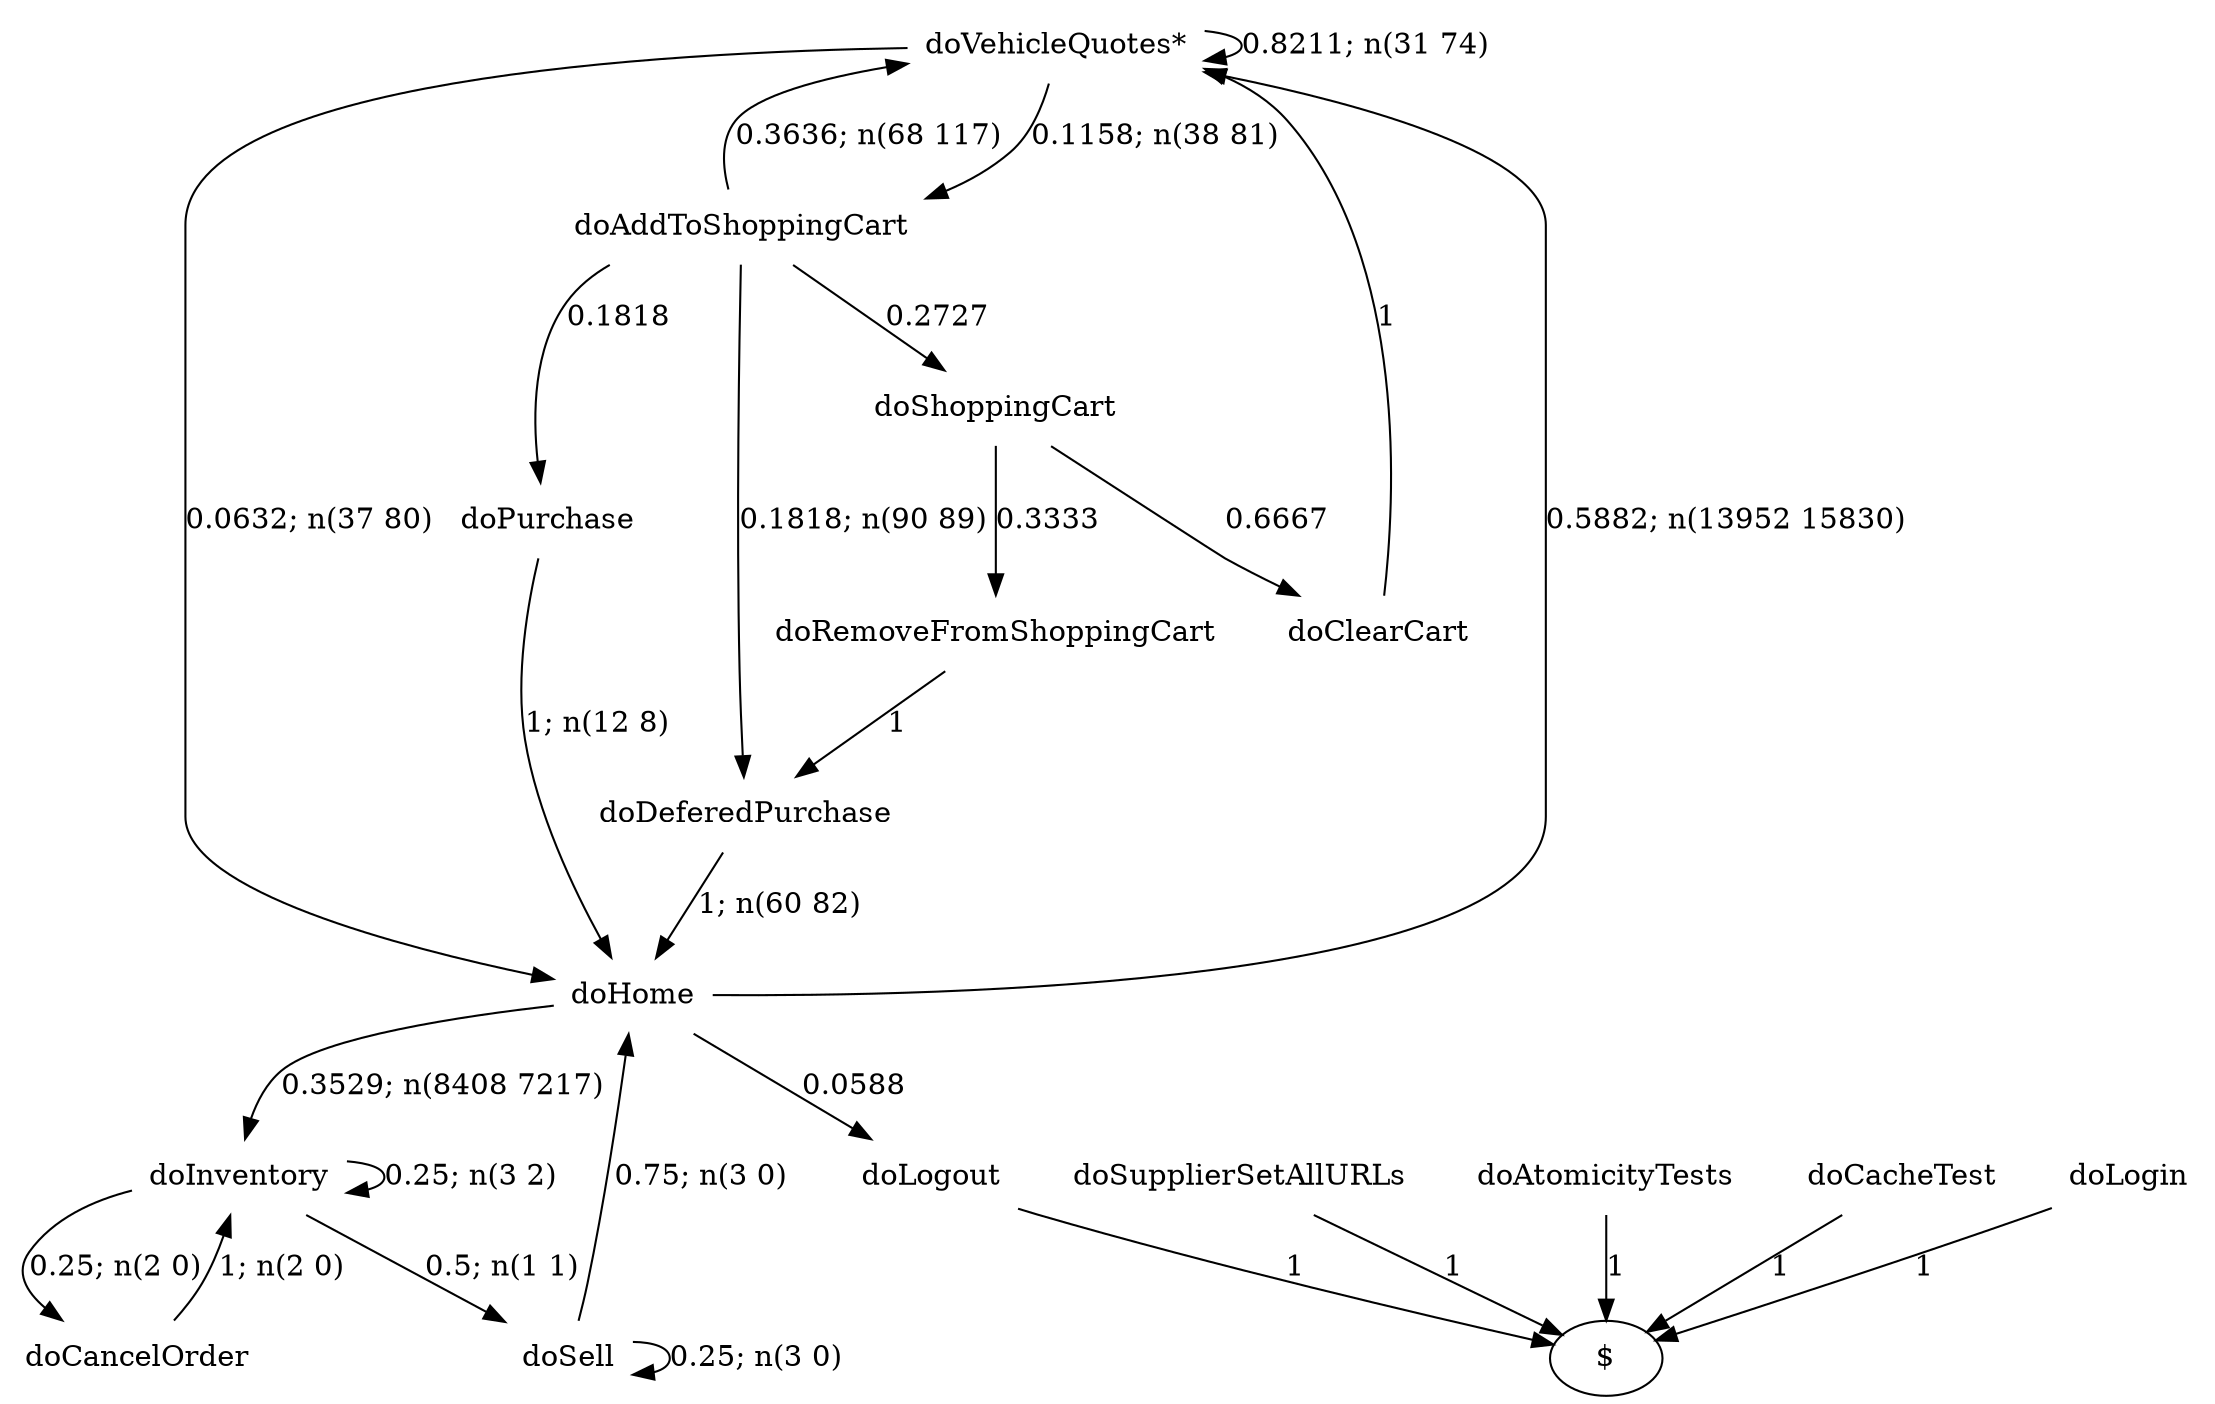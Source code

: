 digraph G {"doVehicleQuotes*" [label="doVehicleQuotes*",shape=none];"doSupplierSetAllURLs" [label="doSupplierSetAllURLs",shape=none];"doAtomicityTests" [label="doAtomicityTests",shape=none];"doCacheTest" [label="doCacheTest",shape=none];"doLogin" [label="doLogin",shape=none];"doAddToShoppingCart" [label="doAddToShoppingCart",shape=none];"doDeferedPurchase" [label="doDeferedPurchase",shape=none];"doHome" [label="doHome",shape=none];"doShoppingCart" [label="doShoppingCart",shape=none];"doClearCart" [label="doClearCart",shape=none];"doPurchase" [label="doPurchase",shape=none];"doInventory" [label="doInventory",shape=none];"doSell" [label="doSell",shape=none];"doLogout" [label="doLogout",shape=none];"doCancelOrder" [label="doCancelOrder",shape=none];"doRemoveFromShoppingCart" [label="doRemoveFromShoppingCart",shape=none];"doVehicleQuotes*"->"doVehicleQuotes*" [style=solid,label="0.8211; n(31 74)"];"doVehicleQuotes*"->"doAddToShoppingCart" [style=solid,label="0.1158; n(38 81)"];"doVehicleQuotes*"->"doHome" [style=solid,label="0.0632; n(37 80)"];"doSupplierSetAllURLs"->"$" [style=solid,label="1"];"doAtomicityTests"->"$" [style=solid,label="1"];"doCacheTest"->"$" [style=solid,label="1"];"doLogin"->"$" [style=solid,label="1"];"doAddToShoppingCart"->"doVehicleQuotes*" [style=solid,label="0.3636; n(68 117)"];"doAddToShoppingCart"->"doDeferedPurchase" [style=solid,label="0.1818; n(90 89)"];"doAddToShoppingCart"->"doShoppingCart" [style=solid,label="0.2727"];"doAddToShoppingCart"->"doPurchase" [style=solid,label="0.1818"];"doDeferedPurchase"->"doHome" [style=solid,label="1; n(60 82)"];"doHome"->"doVehicleQuotes*" [style=solid,label="0.5882; n(13952 15830)"];"doHome"->"doInventory" [style=solid,label="0.3529; n(8408 7217)"];"doHome"->"doLogout" [style=solid,label="0.0588"];"doShoppingCart"->"doClearCart" [style=solid,label="0.6667"];"doShoppingCart"->"doRemoveFromShoppingCart" [style=solid,label="0.3333"];"doClearCart"->"doVehicleQuotes*" [style=solid,label="1"];"doPurchase"->"doHome" [style=solid,label="1; n(12 8)"];"doInventory"->"doInventory" [style=solid,label="0.25; n(3 2)"];"doInventory"->"doSell" [style=solid,label="0.5; n(1 1)"];"doInventory"->"doCancelOrder" [style=solid,label="0.25; n(2 0)"];"doSell"->"doHome" [style=solid,label="0.75; n(3 0)"];"doSell"->"doSell" [style=solid,label="0.25; n(3 0)"];"doLogout"->"$" [style=solid,label="1"];"doCancelOrder"->"doInventory" [style=solid,label="1; n(2 0)"];"doRemoveFromShoppingCart"->"doDeferedPurchase" [style=solid,label="1"];}